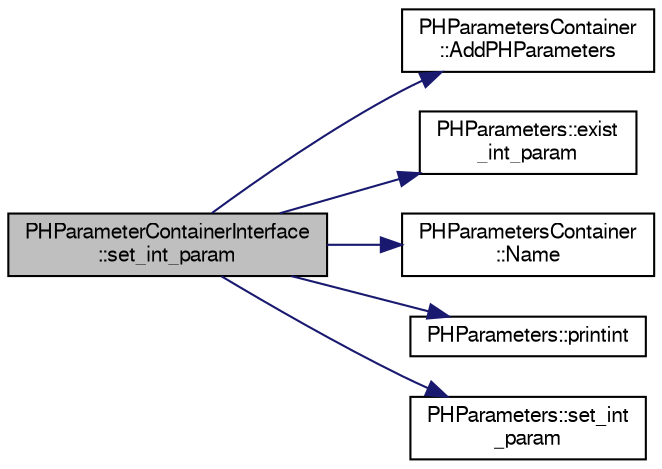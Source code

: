 digraph "PHParameterContainerInterface::set_int_param"
{
  bgcolor="transparent";
  edge [fontname="FreeSans",fontsize="10",labelfontname="FreeSans",labelfontsize="10"];
  node [fontname="FreeSans",fontsize="10",shape=record];
  rankdir="LR";
  Node1 [label="PHParameterContainerInterface\l::set_int_param",height=0.2,width=0.4,color="black", fillcolor="grey75", style="filled" fontcolor="black"];
  Node1 -> Node2 [color="midnightblue",fontsize="10",style="solid",fontname="FreeSans"];
  Node2 [label="PHParametersContainer\l::AddPHParameters",height=0.2,width=0.4,color="black",URL="$d7/d6b/classPHParametersContainer.html#ad3c40ee27c4af3a114848090c6e9ca8f"];
  Node1 -> Node3 [color="midnightblue",fontsize="10",style="solid",fontname="FreeSans"];
  Node3 [label="PHParameters::exist\l_int_param",height=0.2,width=0.4,color="black",URL="$dd/dae/classPHParameters.html#adda37970cd2dffb257d6884e59c8d069"];
  Node1 -> Node4 [color="midnightblue",fontsize="10",style="solid",fontname="FreeSans"];
  Node4 [label="PHParametersContainer\l::Name",height=0.2,width=0.4,color="black",URL="$d7/d6b/classPHParametersContainer.html#a5f90d78420cb8573142c8a4d1c029799"];
  Node1 -> Node5 [color="midnightblue",fontsize="10",style="solid",fontname="FreeSans"];
  Node5 [label="PHParameters::printint",height=0.2,width=0.4,color="black",URL="$dd/dae/classPHParameters.html#aa577abe6503ec66413aeea569c309dcf"];
  Node1 -> Node6 [color="midnightblue",fontsize="10",style="solid",fontname="FreeSans"];
  Node6 [label="PHParameters::set_int\l_param",height=0.2,width=0.4,color="black",URL="$dd/dae/classPHParameters.html#a62881b44dd0564425633070316af66ec"];
}
